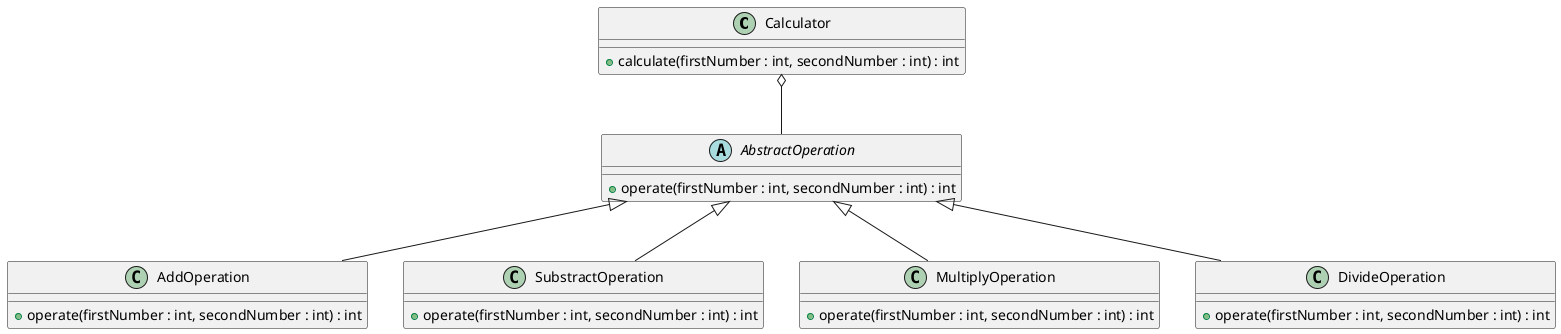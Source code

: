 @startuml
Calculator o-- AbstractOperation
AbstractOperation <|-- AddOperation
AbstractOperation <|-- SubstractOperation
AbstractOperation <|-- MultiplyOperation
AbstractOperation <|-- DivideOperation

class Calculator {
  + calculate(firstNumber : int, secondNumber : int) : int
}

abstract class AbstractOperation {
  + operate(firstNumber : int, secondNumber : int) : int
}

class AddOperation {
  + operate(firstNumber : int, secondNumber : int) : int
}

class SubstractOperation {
  + operate(firstNumber : int, secondNumber : int) : int
}

class MultiplyOperation {
  + operate(firstNumber : int, secondNumber : int) : int
}

class DivideOperation {
  + operate(firstNumber : int, secondNumber : int) : int
}
@enduml
